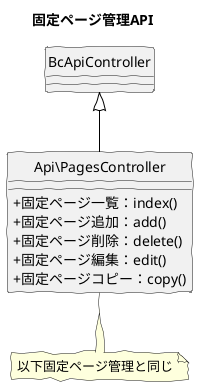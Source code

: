 @startuml
skinparam handwritten true
skinparam backgroundColor white
hide circle
skinparam classAttributeIconSize 0

title 固定ページ管理API

class Api\PagesController {
    + 固定ページ一覧：index() 
    + 固定ページ追加：add() 
    + 固定ページ削除：delete() 
    + 固定ページ編集：edit() 
    + 固定ページコピー：copy() 
}

Api\PagesController -up[#Black]-|> BcApiController
note "以下固定ページ管理と同じ" as pageNote
Api\PagesController .. pageNote
@enduml

